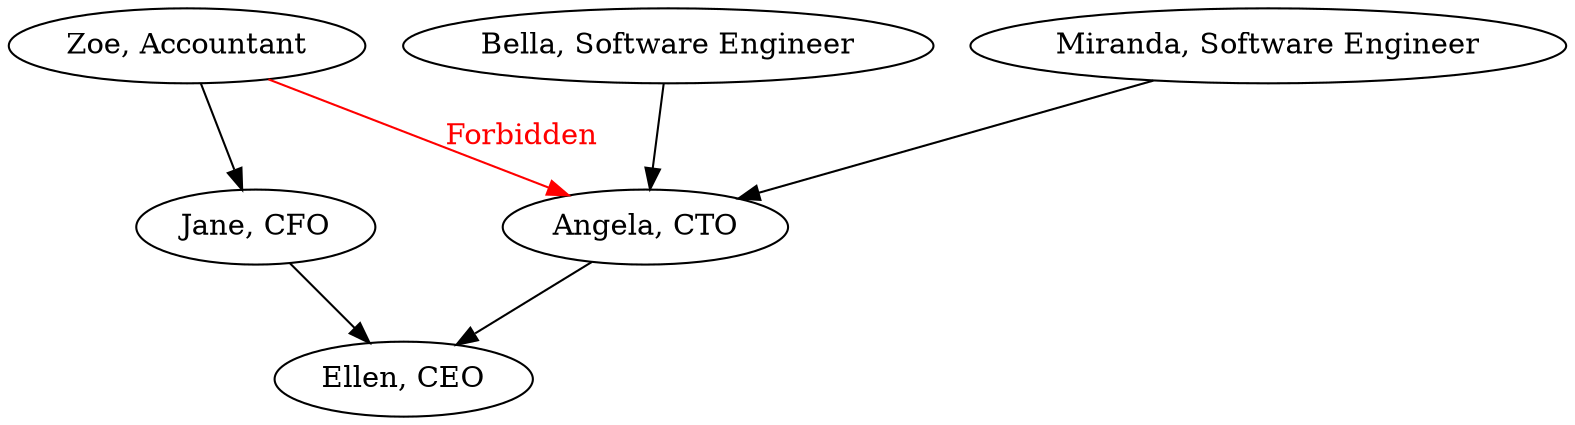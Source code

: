 digraph {
  ceo[label="Ellen, CEO"];
  cfo[label="Jane, CFO"];
  cto[label="Angela, CTO"];
  engineer_1[label="Bella, Software Engineer"];
  engineer_2[label="Miranda, Software Engineer"];
  accountant_1[label="Zoe, Accountant"];


  cto-> ceo;
  cfo -> ceo;
  engineer_1 -> cto;
  engineer_2 -> cto;
  accountant_1 -> cfo;
  accountant_1 -> cto[label="Forbidden", fontcolor="red", color="red"];
}
